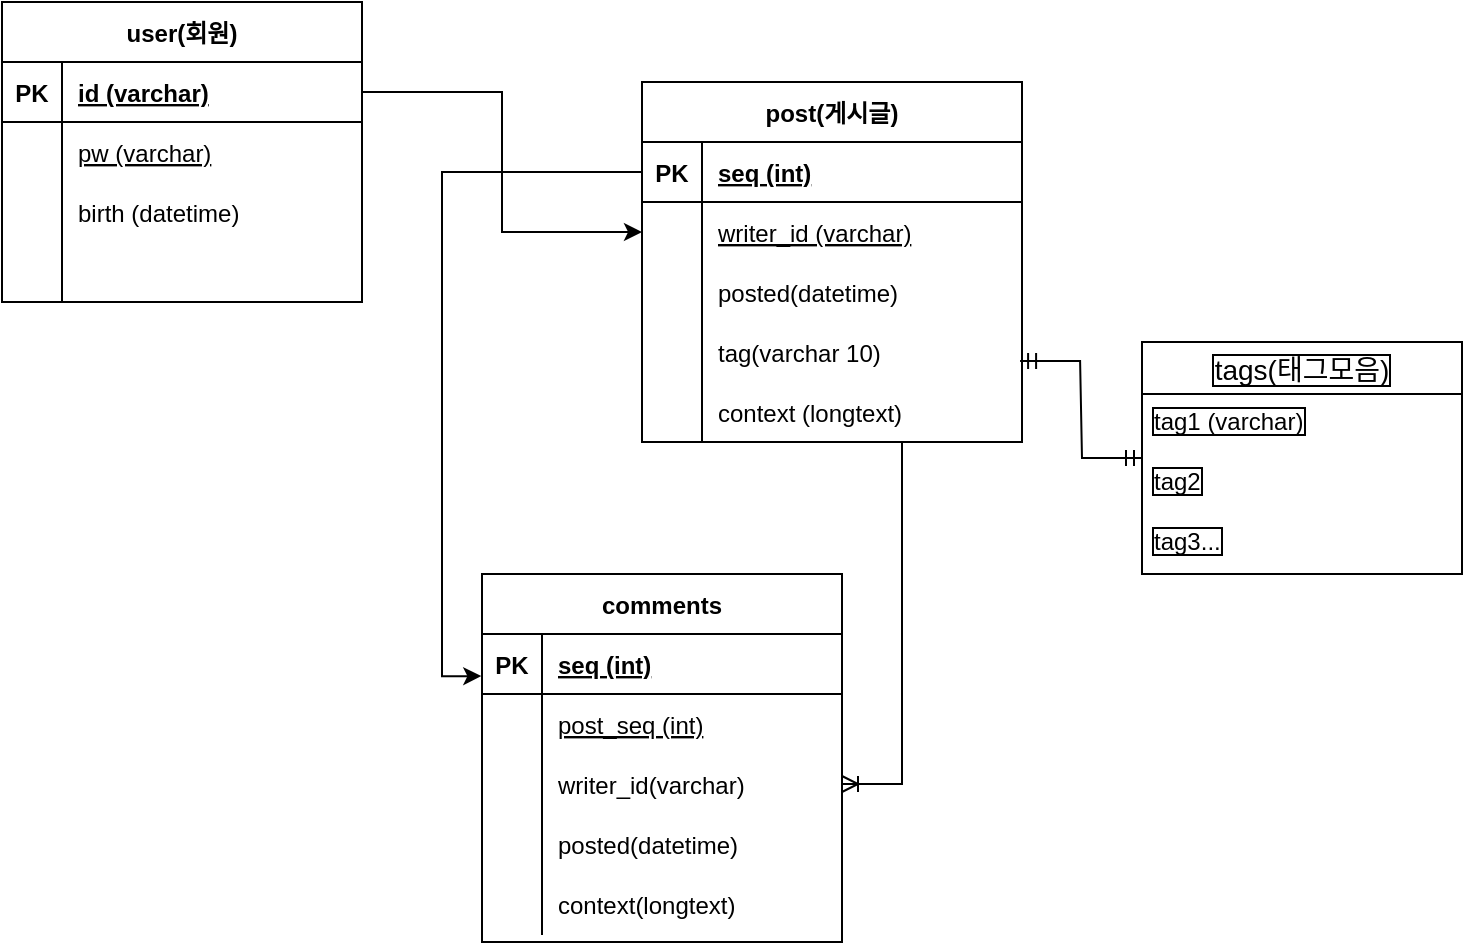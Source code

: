 <mxfile version="20.2.7" type="github">
  <diagram id="kZys8khgoOVqtKf0VcSh" name="페이지-1">
    <mxGraphModel dx="922" dy="554" grid="1" gridSize="10" guides="1" tooltips="1" connect="1" arrows="1" fold="1" page="1" pageScale="1" pageWidth="827" pageHeight="1169" math="0" shadow="0">
      <root>
        <mxCell id="0" />
        <mxCell id="1" parent="0" />
        <mxCell id="Vo1-2Pp_v9sWPXjGkPd--1" value="user(회원)" style="shape=table;startSize=30;container=1;collapsible=1;childLayout=tableLayout;fixedRows=1;rowLines=0;fontStyle=1;align=center;resizeLast=1;" vertex="1" parent="1">
          <mxGeometry x="70" y="190" width="180" height="150" as="geometry" />
        </mxCell>
        <mxCell id="Vo1-2Pp_v9sWPXjGkPd--2" value="" style="shape=tableRow;horizontal=0;startSize=0;swimlaneHead=0;swimlaneBody=0;fillColor=none;collapsible=0;dropTarget=0;points=[[0,0.5],[1,0.5]];portConstraint=eastwest;top=0;left=0;right=0;bottom=1;" vertex="1" parent="Vo1-2Pp_v9sWPXjGkPd--1">
          <mxGeometry y="30" width="180" height="30" as="geometry" />
        </mxCell>
        <mxCell id="Vo1-2Pp_v9sWPXjGkPd--3" value="PK" style="shape=partialRectangle;connectable=0;fillColor=none;top=0;left=0;bottom=0;right=0;fontStyle=1;overflow=hidden;" vertex="1" parent="Vo1-2Pp_v9sWPXjGkPd--2">
          <mxGeometry width="30" height="30" as="geometry">
            <mxRectangle width="30" height="30" as="alternateBounds" />
          </mxGeometry>
        </mxCell>
        <mxCell id="Vo1-2Pp_v9sWPXjGkPd--4" value="id (varchar)" style="shape=partialRectangle;connectable=0;fillColor=none;top=0;left=0;bottom=0;right=0;align=left;spacingLeft=6;fontStyle=5;overflow=hidden;" vertex="1" parent="Vo1-2Pp_v9sWPXjGkPd--2">
          <mxGeometry x="30" width="150" height="30" as="geometry">
            <mxRectangle width="150" height="30" as="alternateBounds" />
          </mxGeometry>
        </mxCell>
        <mxCell id="Vo1-2Pp_v9sWPXjGkPd--5" value="" style="shape=tableRow;horizontal=0;startSize=0;swimlaneHead=0;swimlaneBody=0;fillColor=none;collapsible=0;dropTarget=0;points=[[0,0.5],[1,0.5]];portConstraint=eastwest;top=0;left=0;right=0;bottom=0;" vertex="1" parent="Vo1-2Pp_v9sWPXjGkPd--1">
          <mxGeometry y="60" width="180" height="30" as="geometry" />
        </mxCell>
        <mxCell id="Vo1-2Pp_v9sWPXjGkPd--6" value="" style="shape=partialRectangle;connectable=0;fillColor=none;top=0;left=0;bottom=0;right=0;editable=1;overflow=hidden;" vertex="1" parent="Vo1-2Pp_v9sWPXjGkPd--5">
          <mxGeometry width="30" height="30" as="geometry">
            <mxRectangle width="30" height="30" as="alternateBounds" />
          </mxGeometry>
        </mxCell>
        <mxCell id="Vo1-2Pp_v9sWPXjGkPd--7" value="pw (varchar)" style="shape=partialRectangle;connectable=0;fillColor=none;top=0;left=0;bottom=0;right=0;align=left;spacingLeft=6;overflow=hidden;fontStyle=4" vertex="1" parent="Vo1-2Pp_v9sWPXjGkPd--5">
          <mxGeometry x="30" width="150" height="30" as="geometry">
            <mxRectangle width="150" height="30" as="alternateBounds" />
          </mxGeometry>
        </mxCell>
        <mxCell id="Vo1-2Pp_v9sWPXjGkPd--8" value="" style="shape=tableRow;horizontal=0;startSize=0;swimlaneHead=0;swimlaneBody=0;fillColor=none;collapsible=0;dropTarget=0;points=[[0,0.5],[1,0.5]];portConstraint=eastwest;top=0;left=0;right=0;bottom=0;" vertex="1" parent="Vo1-2Pp_v9sWPXjGkPd--1">
          <mxGeometry y="90" width="180" height="30" as="geometry" />
        </mxCell>
        <mxCell id="Vo1-2Pp_v9sWPXjGkPd--9" value="" style="shape=partialRectangle;connectable=0;fillColor=none;top=0;left=0;bottom=0;right=0;editable=1;overflow=hidden;" vertex="1" parent="Vo1-2Pp_v9sWPXjGkPd--8">
          <mxGeometry width="30" height="30" as="geometry">
            <mxRectangle width="30" height="30" as="alternateBounds" />
          </mxGeometry>
        </mxCell>
        <mxCell id="Vo1-2Pp_v9sWPXjGkPd--10" value="birth (datetime)" style="shape=partialRectangle;connectable=0;fillColor=none;top=0;left=0;bottom=0;right=0;align=left;spacingLeft=6;overflow=hidden;" vertex="1" parent="Vo1-2Pp_v9sWPXjGkPd--8">
          <mxGeometry x="30" width="150" height="30" as="geometry">
            <mxRectangle width="150" height="30" as="alternateBounds" />
          </mxGeometry>
        </mxCell>
        <mxCell id="Vo1-2Pp_v9sWPXjGkPd--11" value="" style="shape=tableRow;horizontal=0;startSize=0;swimlaneHead=0;swimlaneBody=0;fillColor=none;collapsible=0;dropTarget=0;points=[[0,0.5],[1,0.5]];portConstraint=eastwest;top=0;left=0;right=0;bottom=0;" vertex="1" parent="Vo1-2Pp_v9sWPXjGkPd--1">
          <mxGeometry y="120" width="180" height="30" as="geometry" />
        </mxCell>
        <mxCell id="Vo1-2Pp_v9sWPXjGkPd--12" value="" style="shape=partialRectangle;connectable=0;fillColor=none;top=0;left=0;bottom=0;right=0;editable=1;overflow=hidden;" vertex="1" parent="Vo1-2Pp_v9sWPXjGkPd--11">
          <mxGeometry width="30" height="30" as="geometry">
            <mxRectangle width="30" height="30" as="alternateBounds" />
          </mxGeometry>
        </mxCell>
        <mxCell id="Vo1-2Pp_v9sWPXjGkPd--13" value="" style="shape=partialRectangle;connectable=0;fillColor=none;top=0;left=0;bottom=0;right=0;align=left;spacingLeft=6;overflow=hidden;" vertex="1" parent="Vo1-2Pp_v9sWPXjGkPd--11">
          <mxGeometry x="30" width="150" height="30" as="geometry">
            <mxRectangle width="150" height="30" as="alternateBounds" />
          </mxGeometry>
        </mxCell>
        <mxCell id="Vo1-2Pp_v9sWPXjGkPd--14" value="post(게시글)" style="shape=table;startSize=30;container=1;collapsible=1;childLayout=tableLayout;fixedRows=1;rowLines=0;fontStyle=1;align=center;resizeLast=1;" vertex="1" parent="1">
          <mxGeometry x="390" y="230" width="190" height="180" as="geometry">
            <mxRectangle x="390" y="190" width="110" height="30" as="alternateBounds" />
          </mxGeometry>
        </mxCell>
        <mxCell id="Vo1-2Pp_v9sWPXjGkPd--15" value="" style="shape=tableRow;horizontal=0;startSize=0;swimlaneHead=0;swimlaneBody=0;fillColor=none;collapsible=0;dropTarget=0;points=[[0,0.5],[1,0.5]];portConstraint=eastwest;top=0;left=0;right=0;bottom=1;" vertex="1" parent="Vo1-2Pp_v9sWPXjGkPd--14">
          <mxGeometry y="30" width="190" height="30" as="geometry" />
        </mxCell>
        <mxCell id="Vo1-2Pp_v9sWPXjGkPd--16" value="PK" style="shape=partialRectangle;connectable=0;fillColor=none;top=0;left=0;bottom=0;right=0;fontStyle=1;overflow=hidden;" vertex="1" parent="Vo1-2Pp_v9sWPXjGkPd--15">
          <mxGeometry width="30" height="30" as="geometry">
            <mxRectangle width="30" height="30" as="alternateBounds" />
          </mxGeometry>
        </mxCell>
        <mxCell id="Vo1-2Pp_v9sWPXjGkPd--17" value="seq (int)" style="shape=partialRectangle;connectable=0;fillColor=none;top=0;left=0;bottom=0;right=0;align=left;spacingLeft=6;fontStyle=5;overflow=hidden;" vertex="1" parent="Vo1-2Pp_v9sWPXjGkPd--15">
          <mxGeometry x="30" width="160" height="30" as="geometry">
            <mxRectangle width="160" height="30" as="alternateBounds" />
          </mxGeometry>
        </mxCell>
        <mxCell id="Vo1-2Pp_v9sWPXjGkPd--18" value="" style="shape=tableRow;horizontal=0;startSize=0;swimlaneHead=0;swimlaneBody=0;fillColor=none;collapsible=0;dropTarget=0;points=[[0,0.5],[1,0.5]];portConstraint=eastwest;top=0;left=0;right=0;bottom=0;" vertex="1" parent="Vo1-2Pp_v9sWPXjGkPd--14">
          <mxGeometry y="60" width="190" height="30" as="geometry" />
        </mxCell>
        <mxCell id="Vo1-2Pp_v9sWPXjGkPd--19" value="" style="shape=partialRectangle;connectable=0;fillColor=none;top=0;left=0;bottom=0;right=0;editable=1;overflow=hidden;" vertex="1" parent="Vo1-2Pp_v9sWPXjGkPd--18">
          <mxGeometry width="30" height="30" as="geometry">
            <mxRectangle width="30" height="30" as="alternateBounds" />
          </mxGeometry>
        </mxCell>
        <mxCell id="Vo1-2Pp_v9sWPXjGkPd--20" value="writer_id (varchar)" style="shape=partialRectangle;connectable=0;fillColor=none;top=0;left=0;bottom=0;right=0;align=left;spacingLeft=6;overflow=hidden;fontStyle=4" vertex="1" parent="Vo1-2Pp_v9sWPXjGkPd--18">
          <mxGeometry x="30" width="160" height="30" as="geometry">
            <mxRectangle width="160" height="30" as="alternateBounds" />
          </mxGeometry>
        </mxCell>
        <mxCell id="Vo1-2Pp_v9sWPXjGkPd--21" value="" style="shape=tableRow;horizontal=0;startSize=0;swimlaneHead=0;swimlaneBody=0;fillColor=none;collapsible=0;dropTarget=0;points=[[0,0.5],[1,0.5]];portConstraint=eastwest;top=0;left=0;right=0;bottom=0;" vertex="1" parent="Vo1-2Pp_v9sWPXjGkPd--14">
          <mxGeometry y="90" width="190" height="30" as="geometry" />
        </mxCell>
        <mxCell id="Vo1-2Pp_v9sWPXjGkPd--22" value="" style="shape=partialRectangle;connectable=0;fillColor=none;top=0;left=0;bottom=0;right=0;editable=1;overflow=hidden;" vertex="1" parent="Vo1-2Pp_v9sWPXjGkPd--21">
          <mxGeometry width="30" height="30" as="geometry">
            <mxRectangle width="30" height="30" as="alternateBounds" />
          </mxGeometry>
        </mxCell>
        <mxCell id="Vo1-2Pp_v9sWPXjGkPd--23" value="posted(datetime)" style="shape=partialRectangle;connectable=0;fillColor=none;top=0;left=0;bottom=0;right=0;align=left;spacingLeft=6;overflow=hidden;" vertex="1" parent="Vo1-2Pp_v9sWPXjGkPd--21">
          <mxGeometry x="30" width="160" height="30" as="geometry">
            <mxRectangle width="160" height="30" as="alternateBounds" />
          </mxGeometry>
        </mxCell>
        <mxCell id="Vo1-2Pp_v9sWPXjGkPd--24" value="" style="shape=tableRow;horizontal=0;startSize=0;swimlaneHead=0;swimlaneBody=0;fillColor=none;collapsible=0;dropTarget=0;points=[[0,0.5],[1,0.5]];portConstraint=eastwest;top=0;left=0;right=0;bottom=0;" vertex="1" parent="Vo1-2Pp_v9sWPXjGkPd--14">
          <mxGeometry y="120" width="190" height="30" as="geometry" />
        </mxCell>
        <mxCell id="Vo1-2Pp_v9sWPXjGkPd--25" value="" style="shape=partialRectangle;connectable=0;fillColor=none;top=0;left=0;bottom=0;right=0;editable=1;overflow=hidden;" vertex="1" parent="Vo1-2Pp_v9sWPXjGkPd--24">
          <mxGeometry width="30" height="30" as="geometry">
            <mxRectangle width="30" height="30" as="alternateBounds" />
          </mxGeometry>
        </mxCell>
        <mxCell id="Vo1-2Pp_v9sWPXjGkPd--26" value="tag(varchar 10)" style="shape=partialRectangle;connectable=0;fillColor=none;top=0;left=0;bottom=0;right=0;align=left;spacingLeft=6;overflow=hidden;" vertex="1" parent="Vo1-2Pp_v9sWPXjGkPd--24">
          <mxGeometry x="30" width="160" height="30" as="geometry">
            <mxRectangle width="160" height="30" as="alternateBounds" />
          </mxGeometry>
        </mxCell>
        <mxCell id="Vo1-2Pp_v9sWPXjGkPd--28" value="context (longtext)" style="shape=partialRectangle;connectable=0;fillColor=none;top=0;left=0;bottom=0;right=0;align=left;spacingLeft=6;overflow=hidden;" vertex="1" parent="1">
          <mxGeometry x="420" y="380" width="160" height="30" as="geometry">
            <mxRectangle width="160" height="30" as="alternateBounds" />
          </mxGeometry>
        </mxCell>
        <mxCell id="Vo1-2Pp_v9sWPXjGkPd--30" value="" style="shape=partialRectangle;connectable=0;fillColor=none;top=0;left=0;bottom=0;right=1;editable=1;overflow=hidden;perimeterSpacing=1;labelBorderColor=default;" vertex="1" parent="1">
          <mxGeometry x="390" y="340" width="30" height="30" as="geometry">
            <mxRectangle width="30" height="30" as="alternateBounds" />
          </mxGeometry>
        </mxCell>
        <mxCell id="Vo1-2Pp_v9sWPXjGkPd--31" value="" style="shape=partialRectangle;connectable=0;fillColor=none;top=0;left=0;bottom=0;right=1;editable=1;overflow=hidden;perimeterSpacing=1;labelBorderColor=default;" vertex="1" parent="1">
          <mxGeometry x="390" y="380" width="30" height="30" as="geometry">
            <mxRectangle width="30" height="30" as="alternateBounds" />
          </mxGeometry>
        </mxCell>
        <mxCell id="Vo1-2Pp_v9sWPXjGkPd--32" value="tags(태그모음)" style="swimlane;fontStyle=0;childLayout=stackLayout;horizontal=1;startSize=26;horizontalStack=0;resizeParent=1;resizeParentMax=0;resizeLast=0;collapsible=1;marginBottom=0;align=center;fontSize=14;labelBorderColor=default;" vertex="1" parent="1">
          <mxGeometry x="640" y="360" width="160" height="116" as="geometry" />
        </mxCell>
        <mxCell id="Vo1-2Pp_v9sWPXjGkPd--33" value="tag1 (varchar)" style="text;strokeColor=none;fillColor=none;spacingLeft=4;spacingRight=4;overflow=hidden;rotatable=0;points=[[0,0.5],[1,0.5]];portConstraint=eastwest;fontSize=12;labelBorderColor=default;" vertex="1" parent="Vo1-2Pp_v9sWPXjGkPd--32">
          <mxGeometry y="26" width="160" height="30" as="geometry" />
        </mxCell>
        <mxCell id="Vo1-2Pp_v9sWPXjGkPd--34" value="tag2" style="text;strokeColor=none;fillColor=none;spacingLeft=4;spacingRight=4;overflow=hidden;rotatable=0;points=[[0,0.5],[1,0.5]];portConstraint=eastwest;fontSize=12;labelBorderColor=default;" vertex="1" parent="Vo1-2Pp_v9sWPXjGkPd--32">
          <mxGeometry y="56" width="160" height="30" as="geometry" />
        </mxCell>
        <mxCell id="Vo1-2Pp_v9sWPXjGkPd--35" value="tag3..." style="text;strokeColor=none;fillColor=none;spacingLeft=4;spacingRight=4;overflow=hidden;rotatable=0;points=[[0,0.5],[1,0.5]];portConstraint=eastwest;fontSize=12;labelBorderColor=default;" vertex="1" parent="Vo1-2Pp_v9sWPXjGkPd--32">
          <mxGeometry y="86" width="160" height="30" as="geometry" />
        </mxCell>
        <mxCell id="Vo1-2Pp_v9sWPXjGkPd--36" style="edgeStyle=orthogonalEdgeStyle;rounded=0;orthogonalLoop=1;jettySize=auto;html=1;exitX=1;exitY=0.5;exitDx=0;exitDy=0;" edge="1" parent="1" source="Vo1-2Pp_v9sWPXjGkPd--2" target="Vo1-2Pp_v9sWPXjGkPd--18">
          <mxGeometry relative="1" as="geometry" />
        </mxCell>
        <mxCell id="Vo1-2Pp_v9sWPXjGkPd--38" value="" style="edgeStyle=entityRelationEdgeStyle;fontSize=12;html=1;endArrow=ERmandOne;startArrow=ERmandOne;rounded=0;exitX=0.995;exitY=0.648;exitDx=0;exitDy=0;exitPerimeter=0;" edge="1" parent="1" source="Vo1-2Pp_v9sWPXjGkPd--24" target="Vo1-2Pp_v9sWPXjGkPd--32">
          <mxGeometry width="100" height="100" relative="1" as="geometry">
            <mxPoint x="410" y="290" as="sourcePoint" />
            <mxPoint x="510" y="190" as="targetPoint" />
          </mxGeometry>
        </mxCell>
        <mxCell id="Vo1-2Pp_v9sWPXjGkPd--65" value="comments" style="shape=table;startSize=30;container=1;collapsible=1;childLayout=tableLayout;fixedRows=1;rowLines=0;fontStyle=1;align=center;resizeLast=1;labelBorderColor=none;" vertex="1" parent="1">
          <mxGeometry x="310" y="476" width="180" height="184" as="geometry" />
        </mxCell>
        <mxCell id="Vo1-2Pp_v9sWPXjGkPd--66" value="" style="shape=tableRow;horizontal=0;startSize=0;swimlaneHead=0;swimlaneBody=0;fillColor=none;collapsible=0;dropTarget=0;points=[[0,0.5],[1,0.5]];portConstraint=eastwest;top=0;left=0;right=0;bottom=1;labelBorderColor=default;" vertex="1" parent="Vo1-2Pp_v9sWPXjGkPd--65">
          <mxGeometry y="30" width="180" height="30" as="geometry" />
        </mxCell>
        <mxCell id="Vo1-2Pp_v9sWPXjGkPd--67" value="PK" style="shape=partialRectangle;connectable=0;fillColor=none;top=0;left=0;bottom=0;right=0;fontStyle=1;overflow=hidden;labelBorderColor=none;" vertex="1" parent="Vo1-2Pp_v9sWPXjGkPd--66">
          <mxGeometry width="30" height="30" as="geometry">
            <mxRectangle width="30" height="30" as="alternateBounds" />
          </mxGeometry>
        </mxCell>
        <mxCell id="Vo1-2Pp_v9sWPXjGkPd--68" value="seq (int)" style="shape=partialRectangle;connectable=0;fillColor=none;top=0;left=0;bottom=0;right=0;align=left;spacingLeft=6;fontStyle=5;overflow=hidden;labelBorderColor=none;" vertex="1" parent="Vo1-2Pp_v9sWPXjGkPd--66">
          <mxGeometry x="30" width="150" height="30" as="geometry">
            <mxRectangle width="150" height="30" as="alternateBounds" />
          </mxGeometry>
        </mxCell>
        <mxCell id="Vo1-2Pp_v9sWPXjGkPd--69" value="" style="shape=tableRow;horizontal=0;startSize=0;swimlaneHead=0;swimlaneBody=0;fillColor=none;collapsible=0;dropTarget=0;points=[[0,0.5],[1,0.5]];portConstraint=eastwest;top=0;left=0;right=0;bottom=0;labelBorderColor=default;" vertex="1" parent="Vo1-2Pp_v9sWPXjGkPd--65">
          <mxGeometry y="60" width="180" height="30" as="geometry" />
        </mxCell>
        <mxCell id="Vo1-2Pp_v9sWPXjGkPd--70" value="" style="shape=partialRectangle;connectable=0;fillColor=none;top=0;left=0;bottom=0;right=0;editable=1;overflow=hidden;labelBorderColor=default;" vertex="1" parent="Vo1-2Pp_v9sWPXjGkPd--69">
          <mxGeometry width="30" height="30" as="geometry">
            <mxRectangle width="30" height="30" as="alternateBounds" />
          </mxGeometry>
        </mxCell>
        <mxCell id="Vo1-2Pp_v9sWPXjGkPd--71" value="post_seq (int)" style="shape=partialRectangle;connectable=0;fillColor=none;top=0;left=0;bottom=0;right=0;align=left;spacingLeft=6;overflow=hidden;labelBorderColor=none;fontStyle=4" vertex="1" parent="Vo1-2Pp_v9sWPXjGkPd--69">
          <mxGeometry x="30" width="150" height="30" as="geometry">
            <mxRectangle width="150" height="30" as="alternateBounds" />
          </mxGeometry>
        </mxCell>
        <mxCell id="Vo1-2Pp_v9sWPXjGkPd--72" value="" style="shape=tableRow;horizontal=0;startSize=0;swimlaneHead=0;swimlaneBody=0;fillColor=none;collapsible=0;dropTarget=0;points=[[0,0.5],[1,0.5]];portConstraint=eastwest;top=0;left=0;right=0;bottom=0;labelBorderColor=default;" vertex="1" parent="Vo1-2Pp_v9sWPXjGkPd--65">
          <mxGeometry y="90" width="180" height="30" as="geometry" />
        </mxCell>
        <mxCell id="Vo1-2Pp_v9sWPXjGkPd--73" value="" style="shape=partialRectangle;connectable=0;fillColor=none;top=0;left=0;bottom=0;right=0;editable=1;overflow=hidden;labelBorderColor=default;" vertex="1" parent="Vo1-2Pp_v9sWPXjGkPd--72">
          <mxGeometry width="30" height="30" as="geometry">
            <mxRectangle width="30" height="30" as="alternateBounds" />
          </mxGeometry>
        </mxCell>
        <mxCell id="Vo1-2Pp_v9sWPXjGkPd--74" value="writer_id(varchar)" style="shape=partialRectangle;connectable=0;fillColor=none;top=0;left=0;bottom=0;right=0;align=left;spacingLeft=6;overflow=hidden;labelBorderColor=none;" vertex="1" parent="Vo1-2Pp_v9sWPXjGkPd--72">
          <mxGeometry x="30" width="150" height="30" as="geometry">
            <mxRectangle width="150" height="30" as="alternateBounds" />
          </mxGeometry>
        </mxCell>
        <mxCell id="Vo1-2Pp_v9sWPXjGkPd--75" value="" style="shape=tableRow;horizontal=0;startSize=0;swimlaneHead=0;swimlaneBody=0;fillColor=none;collapsible=0;dropTarget=0;points=[[0,0.5],[1,0.5]];portConstraint=eastwest;top=0;left=0;right=0;bottom=0;labelBorderColor=default;" vertex="1" parent="Vo1-2Pp_v9sWPXjGkPd--65">
          <mxGeometry y="120" width="180" height="30" as="geometry" />
        </mxCell>
        <mxCell id="Vo1-2Pp_v9sWPXjGkPd--76" value="" style="shape=partialRectangle;connectable=0;fillColor=none;top=0;left=0;bottom=0;right=0;editable=1;overflow=hidden;labelBorderColor=default;" vertex="1" parent="Vo1-2Pp_v9sWPXjGkPd--75">
          <mxGeometry width="30" height="30" as="geometry">
            <mxRectangle width="30" height="30" as="alternateBounds" />
          </mxGeometry>
        </mxCell>
        <mxCell id="Vo1-2Pp_v9sWPXjGkPd--77" value="posted(datetime)" style="shape=partialRectangle;connectable=0;fillColor=none;top=0;left=0;bottom=0;right=0;align=left;spacingLeft=6;overflow=hidden;labelBorderColor=none;" vertex="1" parent="Vo1-2Pp_v9sWPXjGkPd--75">
          <mxGeometry x="30" width="150" height="30" as="geometry">
            <mxRectangle width="150" height="30" as="alternateBounds" />
          </mxGeometry>
        </mxCell>
        <mxCell id="Vo1-2Pp_v9sWPXjGkPd--78" value="" style="shape=partialRectangle;connectable=0;fillColor=none;top=0;left=0;bottom=0;right=1;editable=1;overflow=hidden;labelBorderColor=default;" vertex="1" parent="1">
          <mxGeometry x="310" y="626" width="30" height="30" as="geometry">
            <mxRectangle width="30" height="30" as="alternateBounds" />
          </mxGeometry>
        </mxCell>
        <mxCell id="Vo1-2Pp_v9sWPXjGkPd--79" value="context(longtext)" style="shape=partialRectangle;connectable=0;fillColor=none;top=0;left=0;bottom=0;right=0;align=left;spacingLeft=6;overflow=hidden;labelBorderColor=none;" vertex="1" parent="1">
          <mxGeometry x="340" y="626" width="150" height="30" as="geometry">
            <mxRectangle width="150" height="30" as="alternateBounds" />
          </mxGeometry>
        </mxCell>
        <mxCell id="Vo1-2Pp_v9sWPXjGkPd--80" value="" style="edgeStyle=entityRelationEdgeStyle;fontSize=12;html=1;endArrow=ERoneToMany;rounded=0;entryX=1;entryY=0.5;entryDx=0;entryDy=0;" edge="1" parent="1" target="Vo1-2Pp_v9sWPXjGkPd--72">
          <mxGeometry width="100" height="100" relative="1" as="geometry">
            <mxPoint x="490" y="410" as="sourcePoint" />
            <mxPoint x="530" y="530" as="targetPoint" />
          </mxGeometry>
        </mxCell>
        <mxCell id="Vo1-2Pp_v9sWPXjGkPd--81" style="edgeStyle=orthogonalEdgeStyle;rounded=0;orthogonalLoop=1;jettySize=auto;html=1;entryX=-0.002;entryY=0.702;entryDx=0;entryDy=0;entryPerimeter=0;" edge="1" parent="1" source="Vo1-2Pp_v9sWPXjGkPd--15" target="Vo1-2Pp_v9sWPXjGkPd--66">
          <mxGeometry relative="1" as="geometry" />
        </mxCell>
      </root>
    </mxGraphModel>
  </diagram>
</mxfile>
